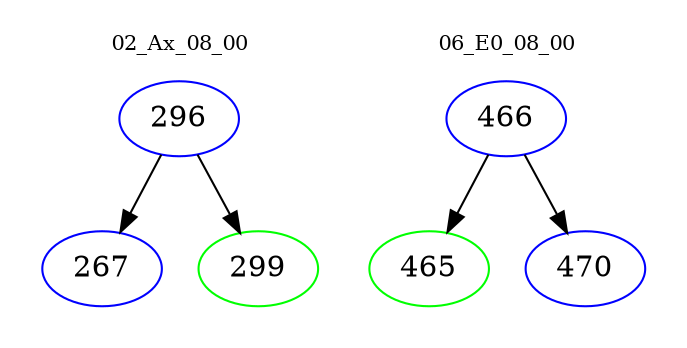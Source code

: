 digraph{
subgraph cluster_0 {
color = white
label = "02_Ax_08_00";
fontsize=10;
T0_296 [label="296", color="blue"]
T0_296 -> T0_267 [color="black"]
T0_267 [label="267", color="blue"]
T0_296 -> T0_299 [color="black"]
T0_299 [label="299", color="green"]
}
subgraph cluster_1 {
color = white
label = "06_E0_08_00";
fontsize=10;
T1_466 [label="466", color="blue"]
T1_466 -> T1_465 [color="black"]
T1_465 [label="465", color="green"]
T1_466 -> T1_470 [color="black"]
T1_470 [label="470", color="blue"]
}
}
